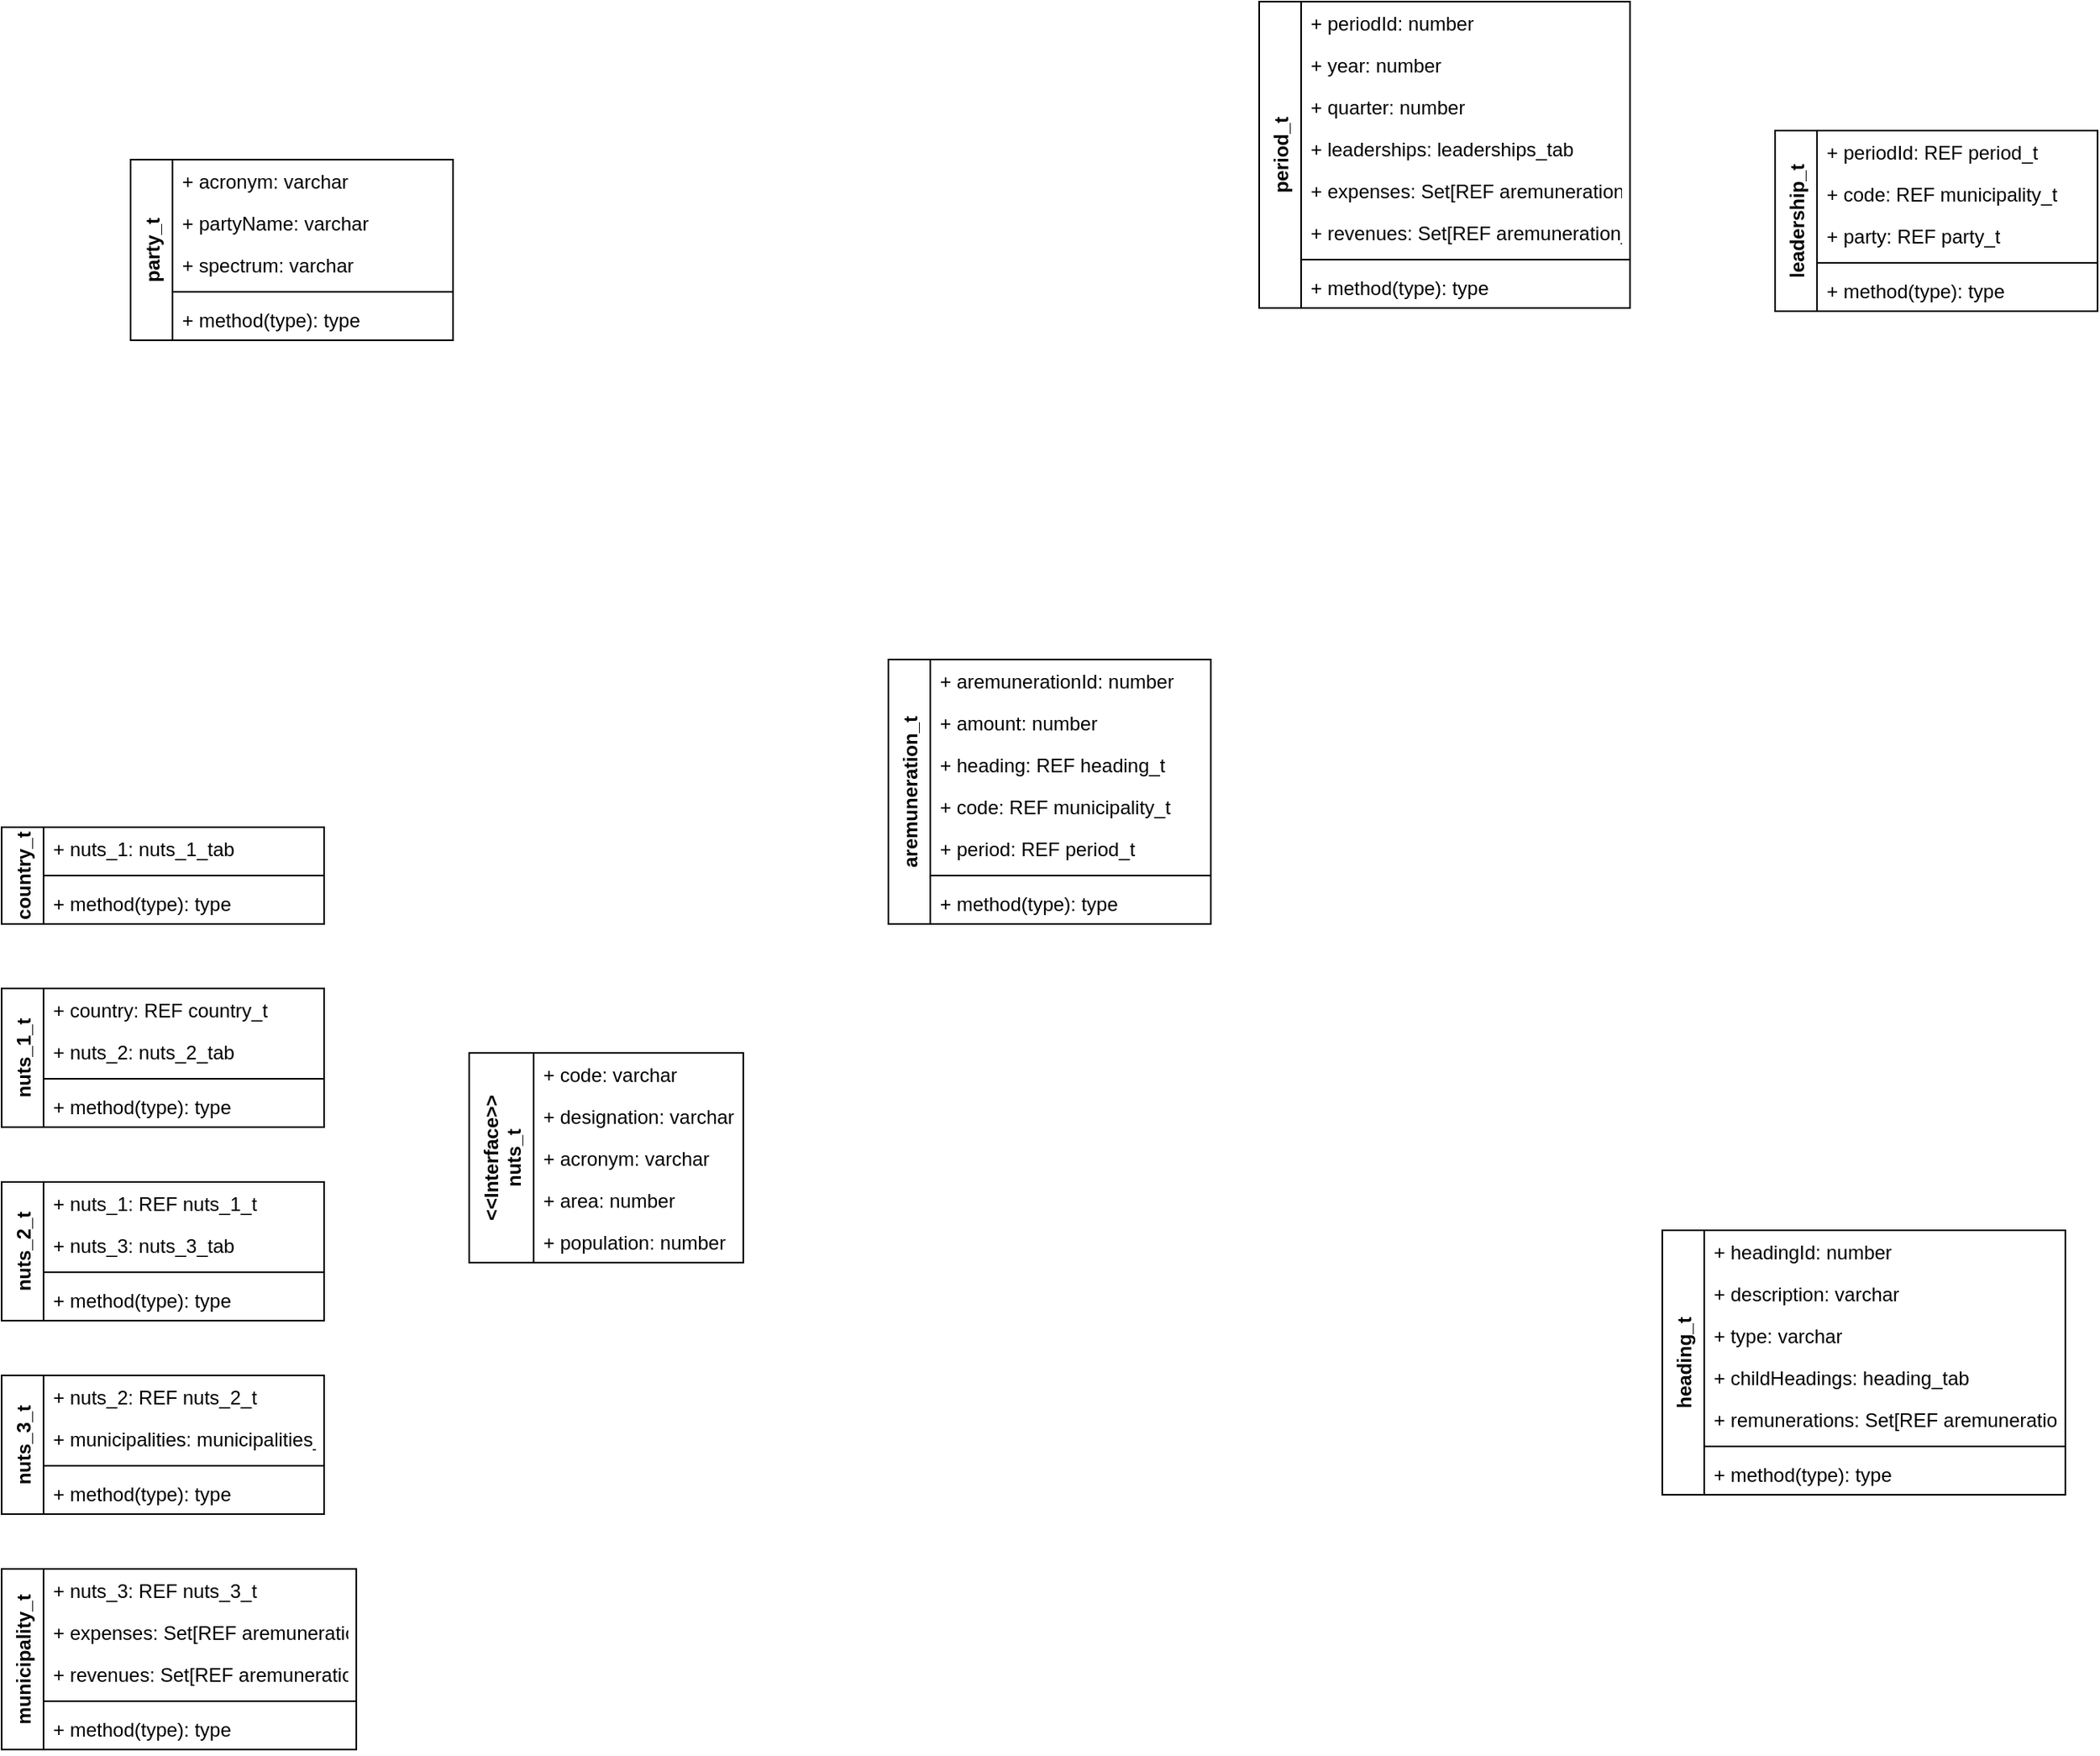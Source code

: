 <mxfile>
    <diagram id="g69ynL82OjRudsUEuq0z" name="Page-1">
        <mxGraphModel dx="664" dy="1102" grid="1" gridSize="10" guides="1" tooltips="1" connect="1" arrows="1" fold="1" page="1" pageScale="1" pageWidth="800" pageHeight="600" math="0" shadow="0">
            <root>
                <mxCell id="0"/>
                <mxCell id="1" parent="0"/>
                <mxCell id="2" value="municipality_t" style="swimlane;fontStyle=1;align=center;verticalAlign=top;childLayout=stackLayout;horizontal=0;startSize=26;horizontalStack=0;resizeParent=1;resizeParentMax=0;resizeLast=0;collapsible=1;marginBottom=0;" parent="1" vertex="1">
                    <mxGeometry x="140" y="462" width="220" height="112" as="geometry"/>
                </mxCell>
                <mxCell id="97" value="+ nuts_3: REF nuts_3_t" style="text;strokeColor=none;fillColor=none;align=left;verticalAlign=top;spacingLeft=4;spacingRight=4;overflow=hidden;rotatable=0;points=[[0,0.5],[1,0.5]];portConstraint=eastwest;" parent="2" vertex="1">
                    <mxGeometry x="26" width="194" height="26" as="geometry"/>
                </mxCell>
                <mxCell id="3" value="+ expenses: Set[REF aremuneration_t]" style="text;strokeColor=none;fillColor=none;align=left;verticalAlign=top;spacingLeft=4;spacingRight=4;overflow=hidden;rotatable=0;points=[[0,0.5],[1,0.5]];portConstraint=eastwest;" parent="2" vertex="1">
                    <mxGeometry x="26" y="26" width="194" height="26" as="geometry"/>
                </mxCell>
                <mxCell id="99" value="+ revenues: Set[REF aremuneration_t]" style="text;strokeColor=none;fillColor=none;align=left;verticalAlign=top;spacingLeft=4;spacingRight=4;overflow=hidden;rotatable=0;points=[[0,0.5],[1,0.5]];portConstraint=eastwest;" parent="2" vertex="1">
                    <mxGeometry x="26" y="52" width="194" height="26" as="geometry"/>
                </mxCell>
                <mxCell id="4" value="" style="line;strokeWidth=1;fillColor=none;align=left;verticalAlign=middle;spacingTop=-1;spacingLeft=3;spacingRight=3;rotatable=0;labelPosition=right;points=[];portConstraint=eastwest;" parent="2" vertex="1">
                    <mxGeometry x="26" y="78" width="194" height="8" as="geometry"/>
                </mxCell>
                <mxCell id="5" value="+ method(type): type" style="text;strokeColor=none;fillColor=none;align=left;verticalAlign=top;spacingLeft=4;spacingRight=4;overflow=hidden;rotatable=0;points=[[0,0.5],[1,0.5]];portConstraint=eastwest;" parent="2" vertex="1">
                    <mxGeometry x="26" y="86" width="194" height="26" as="geometry"/>
                </mxCell>
                <mxCell id="6" value="&lt;&lt;Interface&gt;&gt;&#10;nuts_t" style="swimlane;fontStyle=1;childLayout=stackLayout;horizontal=0;startSize=40;fillColor=none;horizontalStack=0;resizeParent=1;resizeParentMax=0;resizeLast=0;collapsible=1;marginBottom=0;" parent="1" vertex="1">
                    <mxGeometry x="430" y="142" width="170" height="130" as="geometry"/>
                </mxCell>
                <mxCell id="7" value="+ code: varchar" style="text;strokeColor=none;fillColor=none;align=left;verticalAlign=top;spacingLeft=4;spacingRight=4;overflow=hidden;rotatable=0;points=[[0,0.5],[1,0.5]];portConstraint=eastwest;fontStyle=0" parent="6" vertex="1">
                    <mxGeometry x="40" width="130" height="26" as="geometry"/>
                </mxCell>
                <mxCell id="8" value="+ designation: varchar" style="text;strokeColor=none;fillColor=none;align=left;verticalAlign=top;spacingLeft=4;spacingRight=4;overflow=hidden;rotatable=0;points=[[0,0.5],[1,0.5]];portConstraint=eastwest;" parent="6" vertex="1">
                    <mxGeometry x="40" y="26" width="130" height="26" as="geometry"/>
                </mxCell>
                <mxCell id="9" value="+ acronym: varchar" style="text;strokeColor=none;fillColor=none;align=left;verticalAlign=top;spacingLeft=4;spacingRight=4;overflow=hidden;rotatable=0;points=[[0,0.5],[1,0.5]];portConstraint=eastwest;" parent="6" vertex="1">
                    <mxGeometry x="40" y="52" width="130" height="26" as="geometry"/>
                </mxCell>
                <mxCell id="26" value="+ area: number" style="text;strokeColor=none;fillColor=none;align=left;verticalAlign=top;spacingLeft=4;spacingRight=4;overflow=hidden;rotatable=0;points=[[0,0.5],[1,0.5]];portConstraint=eastwest;" parent="6" vertex="1">
                    <mxGeometry x="40" y="78" width="130" height="26" as="geometry"/>
                </mxCell>
                <mxCell id="27" value="+ population: number" style="text;strokeColor=none;fillColor=none;align=left;verticalAlign=top;spacingLeft=4;spacingRight=4;overflow=hidden;rotatable=0;points=[[0,0.5],[1,0.5]];portConstraint=eastwest;" parent="6" vertex="1">
                    <mxGeometry x="40" y="104" width="130" height="26" as="geometry"/>
                </mxCell>
                <mxCell id="10" value="nuts_3_t" style="swimlane;fontStyle=1;align=center;verticalAlign=top;childLayout=stackLayout;horizontal=0;startSize=26;horizontalStack=0;resizeParent=1;resizeParentMax=0;resizeLast=0;collapsible=1;marginBottom=0;" parent="1" vertex="1">
                    <mxGeometry x="140" y="342" width="200" height="86" as="geometry"/>
                </mxCell>
                <mxCell id="11" value="+ nuts_2: REF nuts_2_t" style="text;strokeColor=none;fillColor=none;align=left;verticalAlign=top;spacingLeft=4;spacingRight=4;overflow=hidden;rotatable=0;points=[[0,0.5],[1,0.5]];portConstraint=eastwest;" parent="10" vertex="1">
                    <mxGeometry x="26" width="174" height="26" as="geometry"/>
                </mxCell>
                <mxCell id="32" value="+ municipalities: municipalities_tab" style="text;strokeColor=none;fillColor=none;align=left;verticalAlign=top;spacingLeft=4;spacingRight=4;overflow=hidden;rotatable=0;points=[[0,0.5],[1,0.5]];portConstraint=eastwest;" parent="10" vertex="1">
                    <mxGeometry x="26" y="26" width="174" height="26" as="geometry"/>
                </mxCell>
                <mxCell id="12" value="" style="line;strokeWidth=1;fillColor=none;align=left;verticalAlign=middle;spacingTop=-1;spacingLeft=3;spacingRight=3;rotatable=0;labelPosition=right;points=[];portConstraint=eastwest;" parent="10" vertex="1">
                    <mxGeometry x="26" y="52" width="174" height="8" as="geometry"/>
                </mxCell>
                <mxCell id="13" value="+ method(type): type" style="text;strokeColor=none;fillColor=none;align=left;verticalAlign=top;spacingLeft=4;spacingRight=4;overflow=hidden;rotatable=0;points=[[0,0.5],[1,0.5]];portConstraint=eastwest;" parent="10" vertex="1">
                    <mxGeometry x="26" y="60" width="174" height="26" as="geometry"/>
                </mxCell>
                <mxCell id="33" value="nuts_2_t" style="swimlane;fontStyle=1;align=center;verticalAlign=top;childLayout=stackLayout;horizontal=0;startSize=26;horizontalStack=0;resizeParent=1;resizeParentMax=0;resizeLast=0;collapsible=1;marginBottom=0;" parent="1" vertex="1">
                    <mxGeometry x="140" y="222" width="200" height="86" as="geometry"/>
                </mxCell>
                <mxCell id="34" value="+ nuts_1: REF nuts_1_t" style="text;strokeColor=none;fillColor=none;align=left;verticalAlign=top;spacingLeft=4;spacingRight=4;overflow=hidden;rotatable=0;points=[[0,0.5],[1,0.5]];portConstraint=eastwest;" parent="33" vertex="1">
                    <mxGeometry x="26" width="174" height="26" as="geometry"/>
                </mxCell>
                <mxCell id="35" value="+ nuts_3: nuts_3_tab" style="text;strokeColor=none;fillColor=none;align=left;verticalAlign=top;spacingLeft=4;spacingRight=4;overflow=hidden;rotatable=0;points=[[0,0.5],[1,0.5]];portConstraint=eastwest;" parent="33" vertex="1">
                    <mxGeometry x="26" y="26" width="174" height="26" as="geometry"/>
                </mxCell>
                <mxCell id="36" value="" style="line;strokeWidth=1;fillColor=none;align=left;verticalAlign=middle;spacingTop=-1;spacingLeft=3;spacingRight=3;rotatable=0;labelPosition=right;points=[];portConstraint=eastwest;" parent="33" vertex="1">
                    <mxGeometry x="26" y="52" width="174" height="8" as="geometry"/>
                </mxCell>
                <mxCell id="37" value="+ method(type): type" style="text;strokeColor=none;fillColor=none;align=left;verticalAlign=top;spacingLeft=4;spacingRight=4;overflow=hidden;rotatable=0;points=[[0,0.5],[1,0.5]];portConstraint=eastwest;" parent="33" vertex="1">
                    <mxGeometry x="26" y="60" width="174" height="26" as="geometry"/>
                </mxCell>
                <mxCell id="48" value="nuts_1_t" style="swimlane;fontStyle=1;align=center;verticalAlign=top;childLayout=stackLayout;horizontal=0;startSize=26;horizontalStack=0;resizeParent=1;resizeParentMax=0;resizeLast=0;collapsible=1;marginBottom=0;" parent="1" vertex="1">
                    <mxGeometry x="140" y="102" width="200" height="86" as="geometry"/>
                </mxCell>
                <mxCell id="49" value="+ country: REF country_t" style="text;strokeColor=none;fillColor=none;align=left;verticalAlign=top;spacingLeft=4;spacingRight=4;overflow=hidden;rotatable=0;points=[[0,0.5],[1,0.5]];portConstraint=eastwest;" parent="48" vertex="1">
                    <mxGeometry x="26" width="174" height="26" as="geometry"/>
                </mxCell>
                <mxCell id="50" value="+ nuts_2: nuts_2_tab" style="text;strokeColor=none;fillColor=none;align=left;verticalAlign=top;spacingLeft=4;spacingRight=4;overflow=hidden;rotatable=0;points=[[0,0.5],[1,0.5]];portConstraint=eastwest;" parent="48" vertex="1">
                    <mxGeometry x="26" y="26" width="174" height="26" as="geometry"/>
                </mxCell>
                <mxCell id="51" value="" style="line;strokeWidth=1;fillColor=none;align=left;verticalAlign=middle;spacingTop=-1;spacingLeft=3;spacingRight=3;rotatable=0;labelPosition=right;points=[];portConstraint=eastwest;" parent="48" vertex="1">
                    <mxGeometry x="26" y="52" width="174" height="8" as="geometry"/>
                </mxCell>
                <mxCell id="52" value="+ method(type): type" style="text;strokeColor=none;fillColor=none;align=left;verticalAlign=top;spacingLeft=4;spacingRight=4;overflow=hidden;rotatable=0;points=[[0,0.5],[1,0.5]];portConstraint=eastwest;" parent="48" vertex="1">
                    <mxGeometry x="26" y="60" width="174" height="26" as="geometry"/>
                </mxCell>
                <mxCell id="53" value="country_t" style="swimlane;fontStyle=1;align=center;verticalAlign=top;childLayout=stackLayout;horizontal=0;startSize=26;horizontalStack=0;resizeParent=1;resizeParentMax=0;resizeLast=0;collapsible=1;marginBottom=0;" parent="1" vertex="1">
                    <mxGeometry x="140" y="2" width="200" height="60" as="geometry"/>
                </mxCell>
                <mxCell id="55" value="+ nuts_1: nuts_1_tab" style="text;strokeColor=none;fillColor=none;align=left;verticalAlign=top;spacingLeft=4;spacingRight=4;overflow=hidden;rotatable=0;points=[[0,0.5],[1,0.5]];portConstraint=eastwest;" parent="53" vertex="1">
                    <mxGeometry x="26" width="174" height="26" as="geometry"/>
                </mxCell>
                <mxCell id="56" value="" style="line;strokeWidth=1;fillColor=none;align=left;verticalAlign=middle;spacingTop=-1;spacingLeft=3;spacingRight=3;rotatable=0;labelPosition=right;points=[];portConstraint=eastwest;" parent="53" vertex="1">
                    <mxGeometry x="26" y="26" width="174" height="8" as="geometry"/>
                </mxCell>
                <mxCell id="57" value="+ method(type): type" style="text;strokeColor=none;fillColor=none;align=left;verticalAlign=top;spacingLeft=4;spacingRight=4;overflow=hidden;rotatable=0;points=[[0,0.5],[1,0.5]];portConstraint=eastwest;" parent="53" vertex="1">
                    <mxGeometry x="26" y="34" width="174" height="26" as="geometry"/>
                </mxCell>
                <mxCell id="58" value="party_t" style="swimlane;fontStyle=1;align=center;verticalAlign=top;childLayout=stackLayout;horizontal=0;startSize=26;horizontalStack=0;resizeParent=1;resizeParentMax=0;resizeLast=0;collapsible=1;marginBottom=0;" parent="1" vertex="1">
                    <mxGeometry x="220" y="-412" width="200" height="112" as="geometry"/>
                </mxCell>
                <mxCell id="66" value="+ acronym: varchar" style="text;strokeColor=none;fillColor=none;align=left;verticalAlign=top;spacingLeft=4;spacingRight=4;overflow=hidden;rotatable=0;points=[[0,0.5],[1,0.5]];portConstraint=eastwest;fontStyle=0" parent="58" vertex="1">
                    <mxGeometry x="26" width="174" height="26" as="geometry"/>
                </mxCell>
                <mxCell id="59" value="+ partyName: varchar" style="text;strokeColor=none;fillColor=none;align=left;verticalAlign=top;spacingLeft=4;spacingRight=4;overflow=hidden;rotatable=0;points=[[0,0.5],[1,0.5]];portConstraint=eastwest;fontStyle=0" parent="58" vertex="1">
                    <mxGeometry x="26" y="26" width="174" height="26" as="geometry"/>
                </mxCell>
                <mxCell id="67" value="+ spectrum: varchar" style="text;strokeColor=none;fillColor=none;align=left;verticalAlign=top;spacingLeft=4;spacingRight=4;overflow=hidden;rotatable=0;points=[[0,0.5],[1,0.5]];portConstraint=eastwest;fontStyle=0" parent="58" vertex="1">
                    <mxGeometry x="26" y="52" width="174" height="26" as="geometry"/>
                </mxCell>
                <mxCell id="60" value="" style="line;strokeWidth=1;fillColor=none;align=left;verticalAlign=middle;spacingTop=-1;spacingLeft=3;spacingRight=3;rotatable=0;labelPosition=right;points=[];portConstraint=eastwest;" parent="58" vertex="1">
                    <mxGeometry x="26" y="78" width="174" height="8" as="geometry"/>
                </mxCell>
                <mxCell id="61" value="+ method(type): type" style="text;strokeColor=none;fillColor=none;align=left;verticalAlign=top;spacingLeft=4;spacingRight=4;overflow=hidden;rotatable=0;points=[[0,0.5],[1,0.5]];portConstraint=eastwest;" parent="58" vertex="1">
                    <mxGeometry x="26" y="86" width="174" height="26" as="geometry"/>
                </mxCell>
                <mxCell id="68" value="period_t" style="swimlane;fontStyle=1;align=center;verticalAlign=top;childLayout=stackLayout;horizontal=0;startSize=26;horizontalStack=0;resizeParent=1;resizeParentMax=0;resizeLast=0;collapsible=1;marginBottom=0;" parent="1" vertex="1">
                    <mxGeometry x="920" y="-510" width="230" height="190" as="geometry"/>
                </mxCell>
                <mxCell id="69" value="+ periodId: number" style="text;strokeColor=none;fillColor=none;align=left;verticalAlign=top;spacingLeft=4;spacingRight=4;overflow=hidden;rotatable=0;points=[[0,0.5],[1,0.5]];portConstraint=eastwest;fontStyle=0" parent="68" vertex="1">
                    <mxGeometry x="26" width="204" height="26" as="geometry"/>
                </mxCell>
                <mxCell id="70" value="+ year: number" style="text;strokeColor=none;fillColor=none;align=left;verticalAlign=top;spacingLeft=4;spacingRight=4;overflow=hidden;rotatable=0;points=[[0,0.5],[1,0.5]];portConstraint=eastwest;fontStyle=0" parent="68" vertex="1">
                    <mxGeometry x="26" y="26" width="204" height="26" as="geometry"/>
                </mxCell>
                <mxCell id="74" value="+ quarter: number" style="text;strokeColor=none;fillColor=none;align=left;verticalAlign=top;spacingLeft=4;spacingRight=4;overflow=hidden;rotatable=0;points=[[0,0.5],[1,0.5]];portConstraint=eastwest;fontStyle=0" parent="68" vertex="1">
                    <mxGeometry x="26" y="52" width="204" height="26" as="geometry"/>
                </mxCell>
                <mxCell id="73" value="+ leaderships: leaderships_tab" style="text;strokeColor=none;fillColor=none;align=left;verticalAlign=top;spacingLeft=4;spacingRight=4;overflow=hidden;rotatable=0;points=[[0,0.5],[1,0.5]];portConstraint=eastwest;fontStyle=0" parent="68" vertex="1">
                    <mxGeometry x="26" y="78" width="204" height="26" as="geometry"/>
                </mxCell>
                <mxCell id="100" value="+ expenses: Set[REF aremuneration_t]" style="text;strokeColor=none;fillColor=none;align=left;verticalAlign=top;spacingLeft=4;spacingRight=4;overflow=hidden;rotatable=0;points=[[0,0.5],[1,0.5]];portConstraint=eastwest;" parent="68" vertex="1">
                    <mxGeometry x="26" y="104" width="204" height="26" as="geometry"/>
                </mxCell>
                <mxCell id="101" value="+ revenues: Set[REF aremuneration_t]" style="text;strokeColor=none;fillColor=none;align=left;verticalAlign=top;spacingLeft=4;spacingRight=4;overflow=hidden;rotatable=0;points=[[0,0.5],[1,0.5]];portConstraint=eastwest;" parent="68" vertex="1">
                    <mxGeometry x="26" y="130" width="204" height="26" as="geometry"/>
                </mxCell>
                <mxCell id="71" value="" style="line;strokeWidth=1;fillColor=none;align=left;verticalAlign=middle;spacingTop=-1;spacingLeft=3;spacingRight=3;rotatable=0;labelPosition=right;points=[];portConstraint=eastwest;" parent="68" vertex="1">
                    <mxGeometry x="26" y="156" width="204" height="8" as="geometry"/>
                </mxCell>
                <mxCell id="72" value="+ method(type): type" style="text;strokeColor=none;fillColor=none;align=left;verticalAlign=top;spacingLeft=4;spacingRight=4;overflow=hidden;rotatable=0;points=[[0,0.5],[1,0.5]];portConstraint=eastwest;" parent="68" vertex="1">
                    <mxGeometry x="26" y="164" width="204" height="26" as="geometry"/>
                </mxCell>
                <mxCell id="75" value="leadership_t" style="swimlane;fontStyle=1;align=center;verticalAlign=top;childLayout=stackLayout;horizontal=0;startSize=26;horizontalStack=0;resizeParent=1;resizeParentMax=0;resizeLast=0;collapsible=1;marginBottom=0;" parent="1" vertex="1">
                    <mxGeometry x="1240" y="-430" width="200" height="112" as="geometry"/>
                </mxCell>
                <mxCell id="76" value="+ periodId: REF period_t" style="text;strokeColor=none;fillColor=none;align=left;verticalAlign=top;spacingLeft=4;spacingRight=4;overflow=hidden;rotatable=0;points=[[0,0.5],[1,0.5]];portConstraint=eastwest;fontStyle=0" parent="75" vertex="1">
                    <mxGeometry x="26" width="174" height="26" as="geometry"/>
                </mxCell>
                <mxCell id="77" value="+ code: REF municipality_t" style="text;strokeColor=none;fillColor=none;align=left;verticalAlign=top;spacingLeft=4;spacingRight=4;overflow=hidden;rotatable=0;points=[[0,0.5],[1,0.5]];portConstraint=eastwest;fontStyle=0" parent="75" vertex="1">
                    <mxGeometry x="26" y="26" width="174" height="26" as="geometry"/>
                </mxCell>
                <mxCell id="80" value="+ party: REF party_t" style="text;strokeColor=none;fillColor=none;align=left;verticalAlign=top;spacingLeft=4;spacingRight=4;overflow=hidden;rotatable=0;points=[[0,0.5],[1,0.5]];portConstraint=eastwest;fontStyle=0" parent="75" vertex="1">
                    <mxGeometry x="26" y="52" width="174" height="26" as="geometry"/>
                </mxCell>
                <mxCell id="78" value="" style="line;strokeWidth=1;fillColor=none;align=left;verticalAlign=middle;spacingTop=-1;spacingLeft=3;spacingRight=3;rotatable=0;labelPosition=right;points=[];portConstraint=eastwest;" parent="75" vertex="1">
                    <mxGeometry x="26" y="78" width="174" height="8" as="geometry"/>
                </mxCell>
                <mxCell id="79" value="+ method(type): type" style="text;strokeColor=none;fillColor=none;align=left;verticalAlign=top;spacingLeft=4;spacingRight=4;overflow=hidden;rotatable=0;points=[[0,0.5],[1,0.5]];portConstraint=eastwest;" parent="75" vertex="1">
                    <mxGeometry x="26" y="86" width="174" height="26" as="geometry"/>
                </mxCell>
                <mxCell id="81" value="heading_t" style="swimlane;fontStyle=1;align=center;verticalAlign=top;childLayout=stackLayout;horizontal=0;startSize=26;horizontalStack=0;resizeParent=1;resizeParentMax=0;resizeLast=0;collapsible=1;marginBottom=0;" parent="1" vertex="1">
                    <mxGeometry x="1170" y="252" width="250" height="164" as="geometry"/>
                </mxCell>
                <mxCell id="82" value="+ headingId: number" style="text;strokeColor=none;fillColor=none;align=left;verticalAlign=top;spacingLeft=4;spacingRight=4;overflow=hidden;rotatable=0;points=[[0,0.5],[1,0.5]];portConstraint=eastwest;fontStyle=0" parent="81" vertex="1">
                    <mxGeometry x="26" width="224" height="26" as="geometry"/>
                </mxCell>
                <mxCell id="83" value="+ description: varchar" style="text;strokeColor=none;fillColor=none;align=left;verticalAlign=top;spacingLeft=4;spacingRight=4;overflow=hidden;rotatable=0;points=[[0,0.5],[1,0.5]];portConstraint=eastwest;fontStyle=0" parent="81" vertex="1">
                    <mxGeometry x="26" y="26" width="224" height="26" as="geometry"/>
                </mxCell>
                <mxCell id="84" value="+ type: varchar" style="text;strokeColor=none;fillColor=none;align=left;verticalAlign=top;spacingLeft=4;spacingRight=4;overflow=hidden;rotatable=0;points=[[0,0.5],[1,0.5]];portConstraint=eastwest;fontStyle=0" parent="81" vertex="1">
                    <mxGeometry x="26" y="52" width="224" height="26" as="geometry"/>
                </mxCell>
                <mxCell id="88" value="+ childHeadings: heading_tab" style="text;strokeColor=none;fillColor=none;align=left;verticalAlign=top;spacingLeft=4;spacingRight=4;overflow=hidden;rotatable=0;points=[[0,0.5],[1,0.5]];portConstraint=eastwest;fontStyle=0" parent="81" vertex="1">
                    <mxGeometry x="26" y="78" width="224" height="26" as="geometry"/>
                </mxCell>
                <mxCell id="102" value="+ remunerations: Set[REF aremuneration_t]" style="text;strokeColor=none;fillColor=none;align=left;verticalAlign=top;spacingLeft=4;spacingRight=4;overflow=hidden;rotatable=0;points=[[0,0.5],[1,0.5]];portConstraint=eastwest;" parent="81" vertex="1">
                    <mxGeometry x="26" y="104" width="224" height="26" as="geometry"/>
                </mxCell>
                <mxCell id="86" value="" style="line;strokeWidth=1;fillColor=none;align=left;verticalAlign=middle;spacingTop=-1;spacingLeft=3;spacingRight=3;rotatable=0;labelPosition=right;points=[];portConstraint=eastwest;" parent="81" vertex="1">
                    <mxGeometry x="26" y="130" width="224" height="8" as="geometry"/>
                </mxCell>
                <mxCell id="87" value="+ method(type): type" style="text;strokeColor=none;fillColor=none;align=left;verticalAlign=top;spacingLeft=4;spacingRight=4;overflow=hidden;rotatable=0;points=[[0,0.5],[1,0.5]];portConstraint=eastwest;" parent="81" vertex="1">
                    <mxGeometry x="26" y="138" width="224" height="26" as="geometry"/>
                </mxCell>
                <mxCell id="89" value="aremuneration_t" style="swimlane;fontStyle=1;align=center;verticalAlign=top;childLayout=stackLayout;horizontal=0;startSize=26;horizontalStack=0;resizeParent=1;resizeParentMax=0;resizeLast=0;collapsible=1;marginBottom=0;" parent="1" vertex="1">
                    <mxGeometry x="690" y="-102" width="200" height="164" as="geometry"/>
                </mxCell>
                <mxCell id="90" value="+ aremunerationId: number" style="text;strokeColor=none;fillColor=none;align=left;verticalAlign=top;spacingLeft=4;spacingRight=4;overflow=hidden;rotatable=0;points=[[0,0.5],[1,0.5]];portConstraint=eastwest;fontStyle=0" parent="89" vertex="1">
                    <mxGeometry x="26" width="174" height="26" as="geometry"/>
                </mxCell>
                <mxCell id="91" value="+ amount: number" style="text;strokeColor=none;fillColor=none;align=left;verticalAlign=top;spacingLeft=4;spacingRight=4;overflow=hidden;rotatable=0;points=[[0,0.5],[1,0.5]];portConstraint=eastwest;fontStyle=0" parent="89" vertex="1">
                    <mxGeometry x="26" y="26" width="174" height="26" as="geometry"/>
                </mxCell>
                <mxCell id="92" value="+ heading: REF heading_t" style="text;strokeColor=none;fillColor=none;align=left;verticalAlign=top;spacingLeft=4;spacingRight=4;overflow=hidden;rotatable=0;points=[[0,0.5],[1,0.5]];portConstraint=eastwest;fontStyle=0" parent="89" vertex="1">
                    <mxGeometry x="26" y="52" width="174" height="26" as="geometry"/>
                </mxCell>
                <mxCell id="93" value="+ code: REF municipality_t" style="text;strokeColor=none;fillColor=none;align=left;verticalAlign=top;spacingLeft=4;spacingRight=4;overflow=hidden;rotatable=0;points=[[0,0.5],[1,0.5]];portConstraint=eastwest;fontStyle=0" parent="89" vertex="1">
                    <mxGeometry x="26" y="78" width="174" height="26" as="geometry"/>
                </mxCell>
                <mxCell id="96" value="+ period: REF period_t" style="text;strokeColor=none;fillColor=none;align=left;verticalAlign=top;spacingLeft=4;spacingRight=4;overflow=hidden;rotatable=0;points=[[0,0.5],[1,0.5]];portConstraint=eastwest;fontStyle=0" parent="89" vertex="1">
                    <mxGeometry x="26" y="104" width="174" height="26" as="geometry"/>
                </mxCell>
                <mxCell id="94" value="" style="line;strokeWidth=1;fillColor=none;align=left;verticalAlign=middle;spacingTop=-1;spacingLeft=3;spacingRight=3;rotatable=0;labelPosition=right;points=[];portConstraint=eastwest;" parent="89" vertex="1">
                    <mxGeometry x="26" y="130" width="174" height="8" as="geometry"/>
                </mxCell>
                <mxCell id="95" value="+ method(type): type" style="text;strokeColor=none;fillColor=none;align=left;verticalAlign=top;spacingLeft=4;spacingRight=4;overflow=hidden;rotatable=0;points=[[0,0.5],[1,0.5]];portConstraint=eastwest;" parent="89" vertex="1">
                    <mxGeometry x="26" y="138" width="174" height="26" as="geometry"/>
                </mxCell>
            </root>
        </mxGraphModel>
    </diagram>
</mxfile>